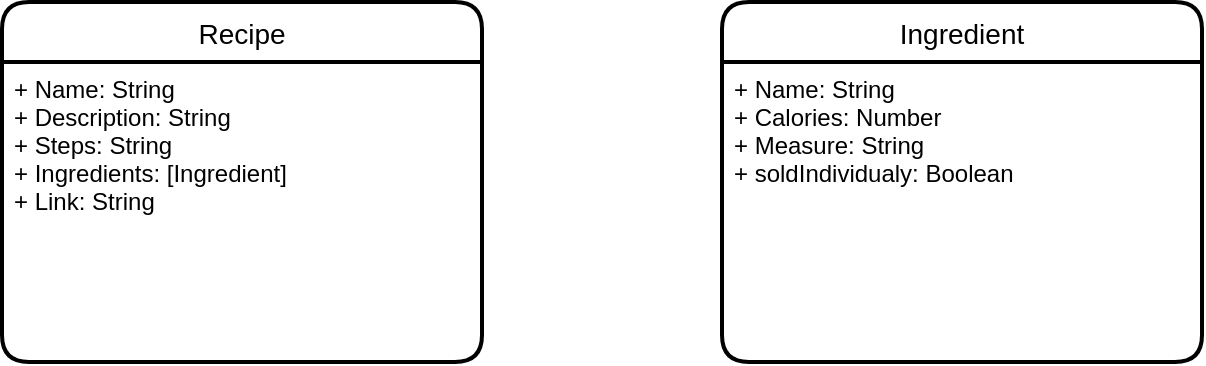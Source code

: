 <mxfile version="20.5.3" type="device"><diagram id="VDeCuwdFoL-oN-1yAzKI" name="Page-1"><mxGraphModel dx="1422" dy="794" grid="1" gridSize="10" guides="1" tooltips="1" connect="1" arrows="1" fold="1" page="1" pageScale="1" pageWidth="850" pageHeight="1100" math="0" shadow="0"><root><mxCell id="0"/><mxCell id="1" parent="0"/><mxCell id="ldNqZDvm_WOoPeFul4P7-1" value="Recipe" style="swimlane;childLayout=stackLayout;horizontal=1;startSize=30;horizontalStack=0;rounded=1;fontSize=14;fontStyle=0;strokeWidth=2;resizeParent=0;resizeLast=1;shadow=0;dashed=0;align=center;" vertex="1" parent="1"><mxGeometry x="130" y="190" width="240" height="180" as="geometry"/></mxCell><mxCell id="ldNqZDvm_WOoPeFul4P7-2" value="+ Name: String&#10;+ Description: String&#10;+ Steps: String&#10;+ Ingredients: [Ingredient]&#10;+ Link: String" style="align=left;strokeColor=none;fillColor=none;spacingLeft=4;fontSize=12;verticalAlign=top;resizable=0;rotatable=0;part=1;" vertex="1" parent="ldNqZDvm_WOoPeFul4P7-1"><mxGeometry y="30" width="240" height="150" as="geometry"/></mxCell><mxCell id="ldNqZDvm_WOoPeFul4P7-3" value="Ingredient" style="swimlane;childLayout=stackLayout;horizontal=1;startSize=30;horizontalStack=0;rounded=1;fontSize=14;fontStyle=0;strokeWidth=2;resizeParent=0;resizeLast=1;shadow=0;dashed=0;align=center;" vertex="1" parent="1"><mxGeometry x="490" y="190" width="240" height="180" as="geometry"/></mxCell><mxCell id="ldNqZDvm_WOoPeFul4P7-4" value="+ Name: String&#10;+ Calories: Number&#10;+ Measure: String&#10;+ soldIndividualy: Boolean" style="align=left;strokeColor=none;fillColor=none;spacingLeft=4;fontSize=12;verticalAlign=top;resizable=0;rotatable=0;part=1;" vertex="1" parent="ldNqZDvm_WOoPeFul4P7-3"><mxGeometry y="30" width="240" height="150" as="geometry"/></mxCell></root></mxGraphModel></diagram></mxfile>